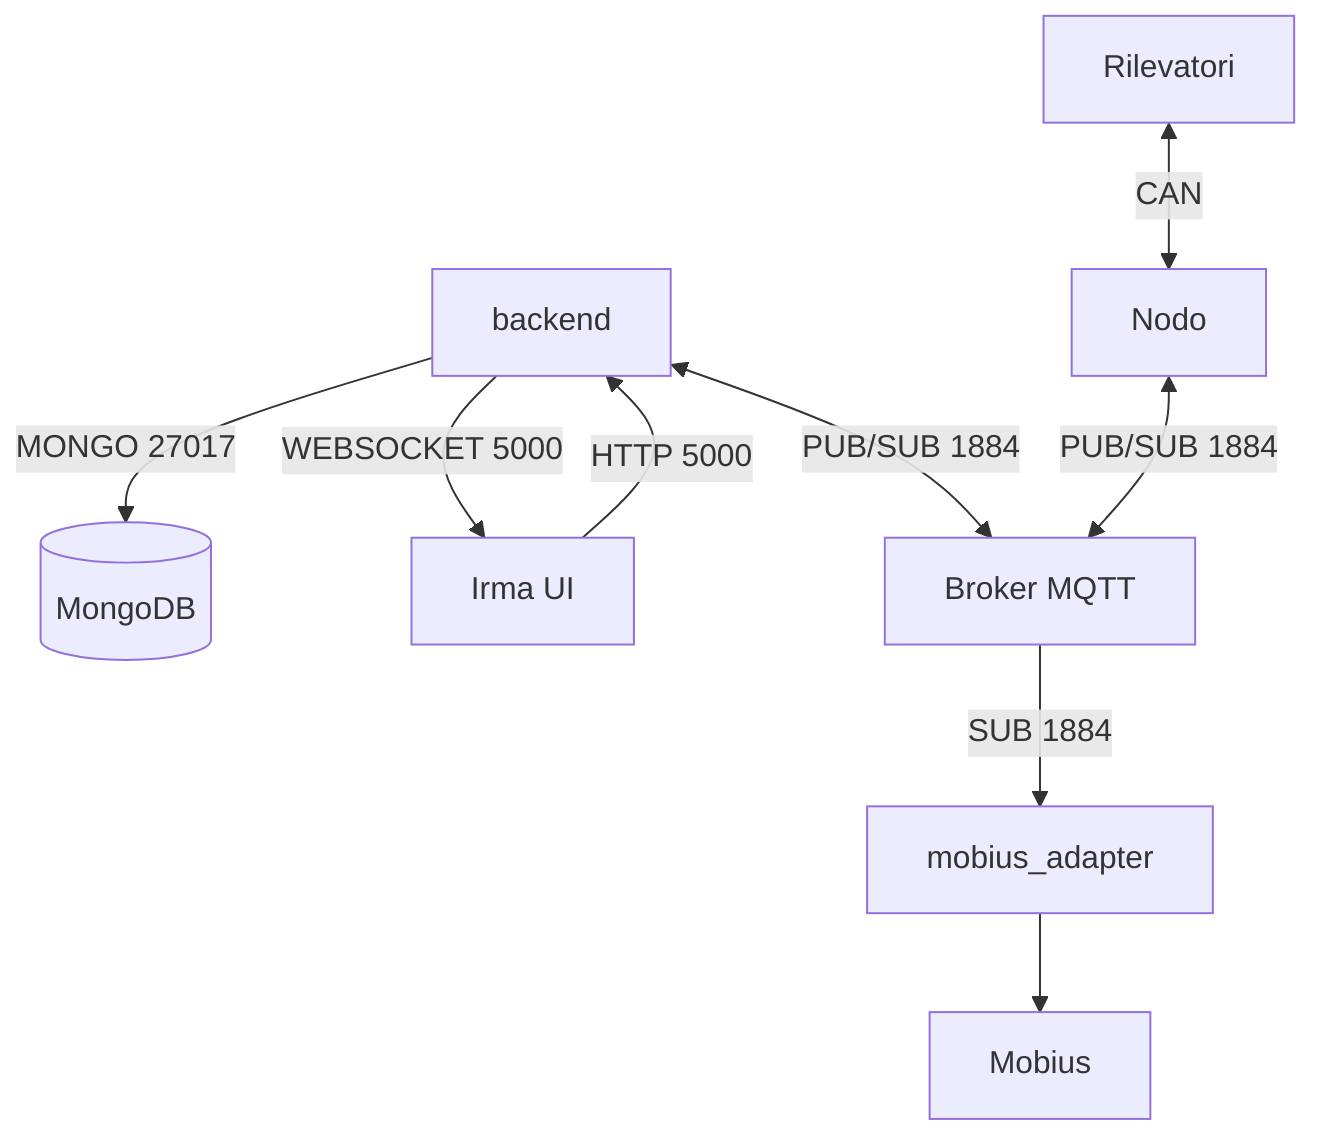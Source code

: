 flowchart TD;

mongo[(MongoDB)]
b[backend]
mobius[Mobius]
ma[mobius_adapter]
irma-ui[Irma UI]
mqtt[Broker MQTT]

nodo[Nodo]
rilevatori[Rilevatori]

b -- MONGO 27017 --> mongo
ma --> mobius
irma-ui -- HTTP 5000 --> b
b -- WEBSOCKET 5000 --> irma-ui
rilevatori <-- CAN --> nodo

b <-- PUB/SUB 1884 --> mqtt
nodo <-- PUB/SUB 1884 --> mqtt
mqtt -- SUB 1884 --> ma